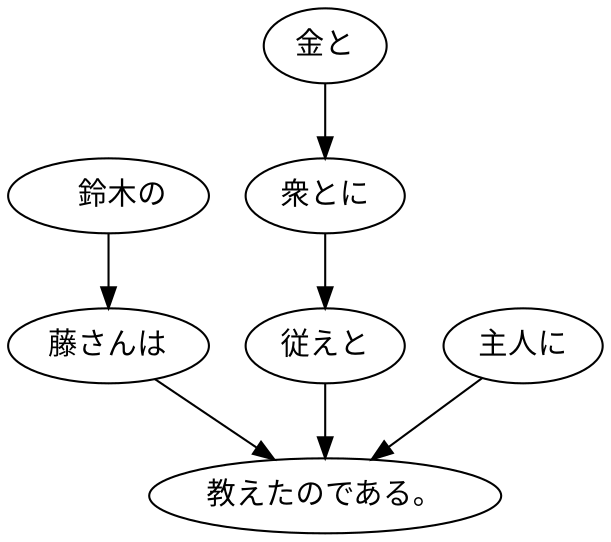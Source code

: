 digraph graph5549 {
	node0 [label="　鈴木の"];
	node1 [label="藤さんは"];
	node2 [label="金と"];
	node3 [label="衆とに"];
	node4 [label="従えと"];
	node5 [label="主人に"];
	node6 [label="教えたのである。"];
	node0 -> node1;
	node1 -> node6;
	node2 -> node3;
	node3 -> node4;
	node4 -> node6;
	node5 -> node6;
}
